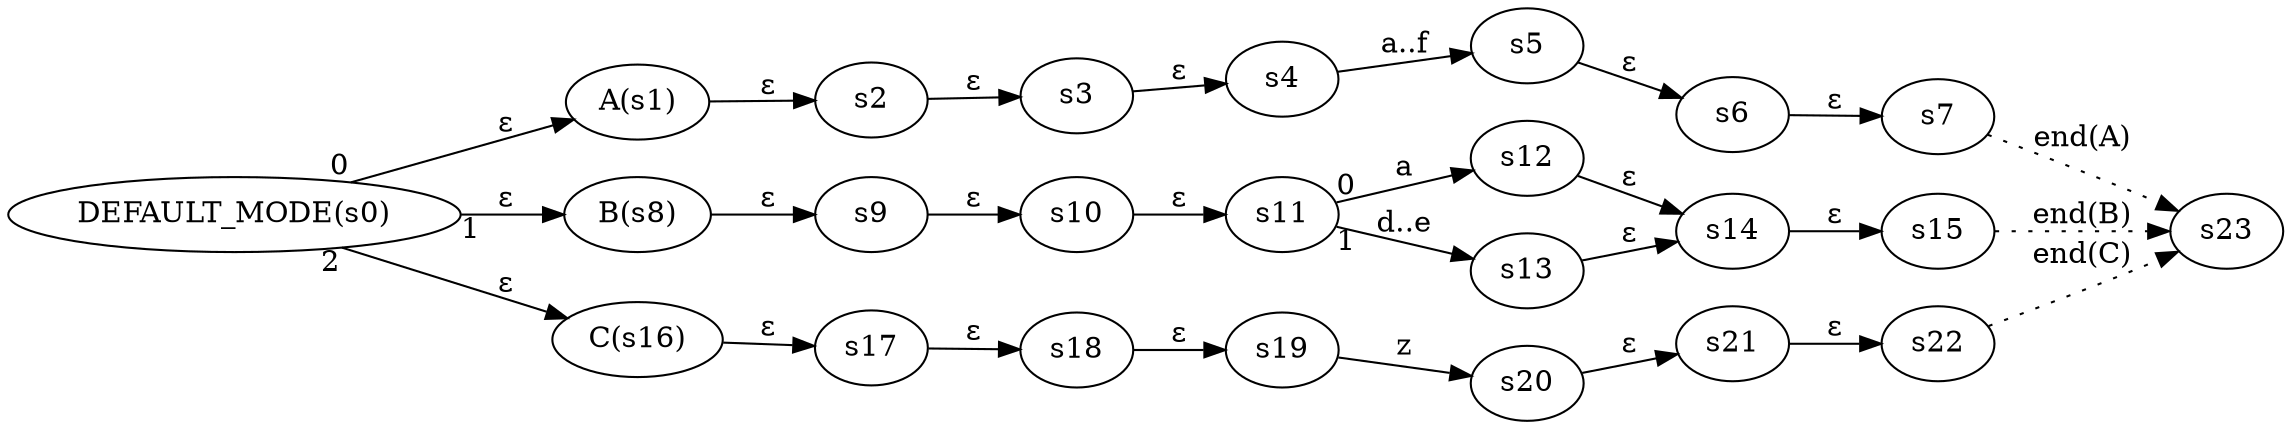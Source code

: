 digraph ATN {
  rankdir=LR;

  "DEFAULT_MODE(s0)" -> "A(s1)" [label=ε taillabel=0]
  "A(s1)" -> s2 [label=ε]
  s2 -> s3 [label=ε]
  s3 -> s4 [label=ε]
  s4 -> s5 [label="a..f"]
  s5 -> s6 [label=ε]
  s6 -> s7 [label=ε]
  s7 -> s23 [label="end(A)" style=dotted]
  "DEFAULT_MODE(s0)" -> "B(s8)" [label=ε taillabel=1]
  "B(s8)" -> s9 [label=ε]
  s9 -> s10 [label=ε]
  s10 -> s11 [label=ε]
  s11 -> s12 [label=a taillabel=0]
  s12 -> s14 [label=ε]
  s14 -> s15 [label=ε]
  s15 -> s23 [label="end(B)" style=dotted]
  s11 -> s13 [label="d..e" taillabel=1]
  s13 -> s14 [label=ε]
  "DEFAULT_MODE(s0)" -> "C(s16)" [label=ε taillabel=2]
  "C(s16)" -> s17 [label=ε]
  s17 -> s18 [label=ε]
  s18 -> s19 [label=ε]
  s19 -> s20 [label=z]
  s20 -> s21 [label=ε]
  s21 -> s22 [label=ε]
  s22 -> s23 [label="end(C)" style=dotted]
}